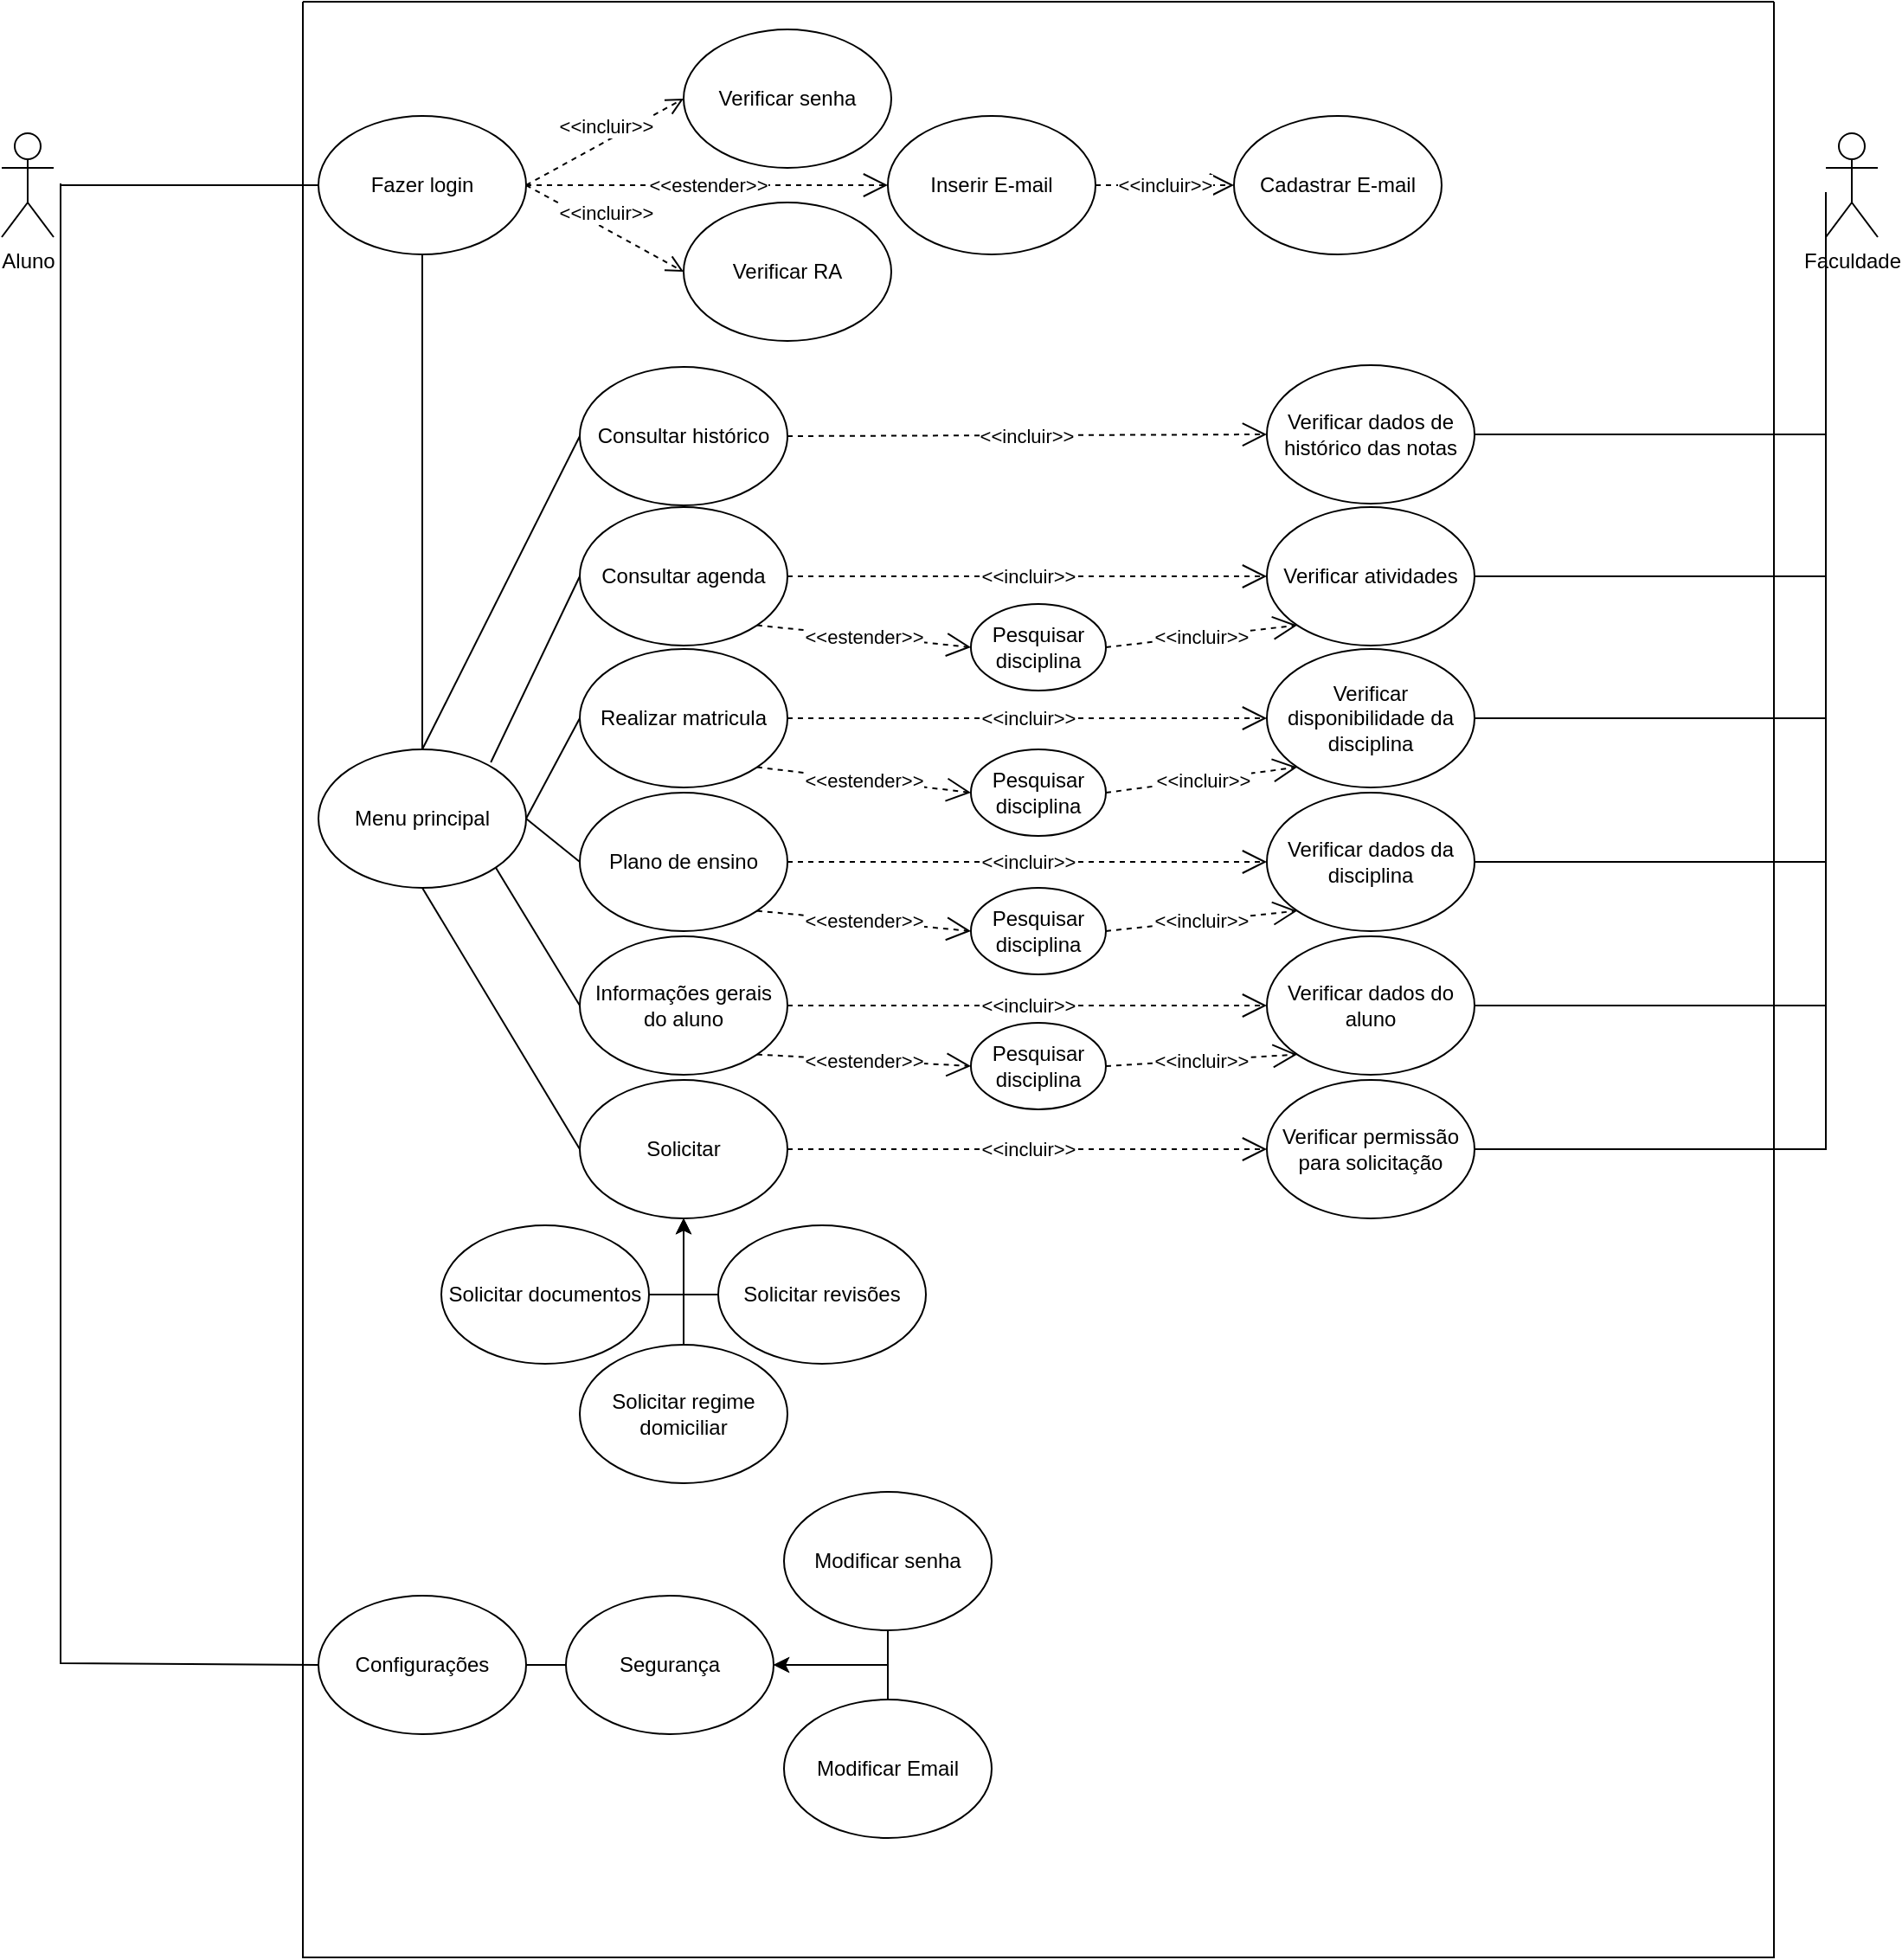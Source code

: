 <mxfile version="24.8.3">
  <diagram name="Página-1" id="MBaVxu1dbhRqtwcA8_li">
    <mxGraphModel dx="1609" dy="894" grid="1" gridSize="10" guides="1" tooltips="1" connect="1" arrows="1" fold="1" page="1" pageScale="1" pageWidth="827" pageHeight="1169" math="0" shadow="0">
      <root>
        <mxCell id="0" />
        <mxCell id="1" parent="0" />
        <mxCell id="7usmHGz6QQpFz3G4BS3i-3" value="Aluno" style="shape=umlActor;verticalLabelPosition=bottom;verticalAlign=top;html=1;outlineConnect=0;" parent="1" vertex="1">
          <mxGeometry x="226" y="226" width="30" height="60" as="geometry" />
        </mxCell>
        <mxCell id="7usmHGz6QQpFz3G4BS3i-4" value="Faculdade" style="shape=umlActor;verticalLabelPosition=bottom;verticalAlign=top;html=1;outlineConnect=0;" parent="1" vertex="1">
          <mxGeometry x="1280" y="226" width="30" height="60" as="geometry" />
        </mxCell>
        <mxCell id="7usmHGz6QQpFz3G4BS3i-7" value="" style="swimlane;startSize=0;" parent="1" vertex="1">
          <mxGeometry x="400" y="150" width="850" height="1130" as="geometry" />
        </mxCell>
        <mxCell id="7usmHGz6QQpFz3G4BS3i-11" value="Fazer login" style="ellipse;whiteSpace=wrap;html=1;" parent="7usmHGz6QQpFz3G4BS3i-7" vertex="1">
          <mxGeometry x="9" y="66" width="120" height="80" as="geometry" />
        </mxCell>
        <mxCell id="7usmHGz6QQpFz3G4BS3i-12" value="Verificar senha" style="ellipse;whiteSpace=wrap;html=1;" parent="7usmHGz6QQpFz3G4BS3i-7" vertex="1">
          <mxGeometry x="220" y="16" width="120" height="80" as="geometry" />
        </mxCell>
        <mxCell id="7usmHGz6QQpFz3G4BS3i-13" value="Verificar RA" style="ellipse;whiteSpace=wrap;html=1;" parent="7usmHGz6QQpFz3G4BS3i-7" vertex="1">
          <mxGeometry x="220" y="116" width="120" height="80" as="geometry" />
        </mxCell>
        <mxCell id="7usmHGz6QQpFz3G4BS3i-15" value="&amp;lt;&amp;lt;incluir&amp;gt;&amp;gt;" style="html=1;verticalAlign=bottom;endArrow=open;dashed=1;endSize=8;curved=0;rounded=0;exitX=1;exitY=0.5;exitDx=0;exitDy=0;entryX=0;entryY=0.5;entryDx=0;entryDy=0;" parent="7usmHGz6QQpFz3G4BS3i-7" source="7usmHGz6QQpFz3G4BS3i-11" target="7usmHGz6QQpFz3G4BS3i-12" edge="1">
          <mxGeometry relative="1" as="geometry">
            <mxPoint x="200" y="116" as="sourcePoint" />
            <mxPoint x="120" y="116" as="targetPoint" />
          </mxGeometry>
        </mxCell>
        <mxCell id="7usmHGz6QQpFz3G4BS3i-16" value="&amp;lt;&amp;lt;incluir&amp;gt;&amp;gt;" style="html=1;verticalAlign=bottom;endArrow=open;dashed=1;endSize=8;curved=0;rounded=0;entryX=0;entryY=0.5;entryDx=0;entryDy=0;exitX=1;exitY=0.5;exitDx=0;exitDy=0;" parent="7usmHGz6QQpFz3G4BS3i-7" source="7usmHGz6QQpFz3G4BS3i-11" target="7usmHGz6QQpFz3G4BS3i-13" edge="1">
          <mxGeometry relative="1" as="geometry">
            <mxPoint x="200" y="116" as="sourcePoint" />
            <mxPoint x="120" y="116" as="targetPoint" />
          </mxGeometry>
        </mxCell>
        <mxCell id="7usmHGz6QQpFz3G4BS3i-22" value="Menu principal" style="ellipse;whiteSpace=wrap;html=1;" parent="7usmHGz6QQpFz3G4BS3i-7" vertex="1">
          <mxGeometry x="9" y="432" width="120" height="80" as="geometry" />
        </mxCell>
        <mxCell id="7usmHGz6QQpFz3G4BS3i-23" value="" style="endArrow=none;html=1;rounded=0;entryX=0.5;entryY=1;entryDx=0;entryDy=0;exitX=0.5;exitY=0;exitDx=0;exitDy=0;" parent="7usmHGz6QQpFz3G4BS3i-7" source="7usmHGz6QQpFz3G4BS3i-22" target="7usmHGz6QQpFz3G4BS3i-11" edge="1">
          <mxGeometry width="50" height="50" relative="1" as="geometry">
            <mxPoint x="329" y="260" as="sourcePoint" />
            <mxPoint x="379" y="210" as="targetPoint" />
          </mxGeometry>
        </mxCell>
        <mxCell id="7usmHGz6QQpFz3G4BS3i-24" value="Realizar matricula" style="ellipse;whiteSpace=wrap;html=1;" parent="7usmHGz6QQpFz3G4BS3i-7" vertex="1">
          <mxGeometry x="160" y="374" width="120" height="80" as="geometry" />
        </mxCell>
        <mxCell id="7usmHGz6QQpFz3G4BS3i-25" value="Consultar histórico" style="ellipse;whiteSpace=wrap;html=1;" parent="7usmHGz6QQpFz3G4BS3i-7" vertex="1">
          <mxGeometry x="160" y="211" width="120" height="80" as="geometry" />
        </mxCell>
        <mxCell id="7usmHGz6QQpFz3G4BS3i-26" value="Consultar agenda" style="ellipse;whiteSpace=wrap;html=1;" parent="7usmHGz6QQpFz3G4BS3i-7" vertex="1">
          <mxGeometry x="160" y="292" width="120" height="80" as="geometry" />
        </mxCell>
        <mxCell id="7usmHGz6QQpFz3G4BS3i-27" value="Segurança" style="ellipse;whiteSpace=wrap;html=1;" parent="7usmHGz6QQpFz3G4BS3i-7" vertex="1">
          <mxGeometry x="152" y="921" width="120" height="80" as="geometry" />
        </mxCell>
        <mxCell id="7usmHGz6QQpFz3G4BS3i-28" value="Solicitar" style="ellipse;whiteSpace=wrap;html=1;" parent="7usmHGz6QQpFz3G4BS3i-7" vertex="1">
          <mxGeometry x="160" y="623" width="120" height="80" as="geometry" />
        </mxCell>
        <mxCell id="7usmHGz6QQpFz3G4BS3i-29" value="Plano de ensino" style="ellipse;whiteSpace=wrap;html=1;" parent="7usmHGz6QQpFz3G4BS3i-7" vertex="1">
          <mxGeometry x="160" y="457" width="120" height="80" as="geometry" />
        </mxCell>
        <mxCell id="7usmHGz6QQpFz3G4BS3i-36" value="Verificar disponibilidade da disciplina" style="ellipse;whiteSpace=wrap;html=1;" parent="7usmHGz6QQpFz3G4BS3i-7" vertex="1">
          <mxGeometry x="557" y="374" width="120" height="80" as="geometry" />
        </mxCell>
        <mxCell id="7usmHGz6QQpFz3G4BS3i-38" value="" style="endArrow=none;html=1;rounded=0;exitX=1;exitY=0.5;exitDx=0;exitDy=0;" parent="7usmHGz6QQpFz3G4BS3i-7" source="7usmHGz6QQpFz3G4BS3i-36" edge="1">
          <mxGeometry width="50" height="50" relative="1" as="geometry">
            <mxPoint x="610" y="170" as="sourcePoint" />
            <mxPoint x="880" y="110" as="targetPoint" />
            <Array as="points">
              <mxPoint x="880" y="414" />
            </Array>
          </mxGeometry>
        </mxCell>
        <mxCell id="eFOMVpMOYIsxK1x8eZZD-1" value="Verificar atividades" style="ellipse;whiteSpace=wrap;html=1;" parent="7usmHGz6QQpFz3G4BS3i-7" vertex="1">
          <mxGeometry x="557" y="292" width="120" height="80" as="geometry" />
        </mxCell>
        <mxCell id="eFOMVpMOYIsxK1x8eZZD-2" value="" style="endArrow=none;html=1;rounded=0;exitX=1;exitY=0.5;exitDx=0;exitDy=0;" parent="7usmHGz6QQpFz3G4BS3i-7" source="eFOMVpMOYIsxK1x8eZZD-1" edge="1">
          <mxGeometry width="50" height="50" relative="1" as="geometry">
            <mxPoint x="380" y="680" as="sourcePoint" />
            <mxPoint x="880" y="110" as="targetPoint" />
            <Array as="points">
              <mxPoint x="880" y="332" />
            </Array>
          </mxGeometry>
        </mxCell>
        <mxCell id="eFOMVpMOYIsxK1x8eZZD-4" value="Verificar dados de histórico das notas" style="ellipse;whiteSpace=wrap;html=1;" parent="7usmHGz6QQpFz3G4BS3i-7" vertex="1">
          <mxGeometry x="557" y="210" width="120" height="80" as="geometry" />
        </mxCell>
        <mxCell id="eFOMVpMOYIsxK1x8eZZD-8" value="&amp;lt;&amp;lt;incluir&amp;gt;&amp;gt;" style="endArrow=open;endSize=12;dashed=1;html=1;rounded=0;exitX=1;exitY=0.5;exitDx=0;exitDy=0;entryX=0;entryY=0.5;entryDx=0;entryDy=0;" parent="7usmHGz6QQpFz3G4BS3i-7" source="7usmHGz6QQpFz3G4BS3i-25" target="eFOMVpMOYIsxK1x8eZZD-4" edge="1">
          <mxGeometry width="160" relative="1" as="geometry">
            <mxPoint x="460" y="170" as="sourcePoint" />
            <mxPoint x="620" y="170" as="targetPoint" />
          </mxGeometry>
        </mxCell>
        <mxCell id="eFOMVpMOYIsxK1x8eZZD-10" value="&amp;lt;&amp;lt;incluir&amp;gt;&amp;gt;" style="endArrow=open;endSize=12;dashed=1;html=1;rounded=0;exitX=1;exitY=0.5;exitDx=0;exitDy=0;entryX=0;entryY=0.5;entryDx=0;entryDy=0;" parent="7usmHGz6QQpFz3G4BS3i-7" source="7usmHGz6QQpFz3G4BS3i-26" target="eFOMVpMOYIsxK1x8eZZD-1" edge="1">
          <mxGeometry width="160" relative="1" as="geometry">
            <mxPoint x="200" y="430" as="sourcePoint" />
            <mxPoint x="360" y="430" as="targetPoint" />
          </mxGeometry>
        </mxCell>
        <mxCell id="eFOMVpMOYIsxK1x8eZZD-11" value="&amp;lt;&amp;lt;incluir&amp;gt;&amp;gt;" style="endArrow=open;endSize=12;dashed=1;html=1;rounded=0;entryX=0;entryY=0.5;entryDx=0;entryDy=0;exitX=1;exitY=0.5;exitDx=0;exitDy=0;" parent="7usmHGz6QQpFz3G4BS3i-7" source="7usmHGz6QQpFz3G4BS3i-24" target="7usmHGz6QQpFz3G4BS3i-36" edge="1">
          <mxGeometry width="160" relative="1" as="geometry">
            <mxPoint x="280" y="430" as="sourcePoint" />
            <mxPoint x="360" y="430" as="targetPoint" />
          </mxGeometry>
        </mxCell>
        <mxCell id="eFOMVpMOYIsxK1x8eZZD-16" style="edgeStyle=orthogonalEdgeStyle;rounded=0;orthogonalLoop=1;jettySize=auto;html=1;exitX=1;exitY=0.5;exitDx=0;exitDy=0;" parent="7usmHGz6QQpFz3G4BS3i-7" source="eFOMVpMOYIsxK1x8eZZD-13" target="7usmHGz6QQpFz3G4BS3i-28" edge="1">
          <mxGeometry relative="1" as="geometry" />
        </mxCell>
        <mxCell id="eFOMVpMOYIsxK1x8eZZD-13" value="Solicitar documentos" style="ellipse;whiteSpace=wrap;html=1;" parent="7usmHGz6QQpFz3G4BS3i-7" vertex="1">
          <mxGeometry x="80" y="707" width="120" height="80" as="geometry" />
        </mxCell>
        <mxCell id="eFOMVpMOYIsxK1x8eZZD-14" value="" style="endArrow=none;html=1;rounded=0;exitX=1;exitY=0.5;exitDx=0;exitDy=0;" parent="7usmHGz6QQpFz3G4BS3i-7" source="eFOMVpMOYIsxK1x8eZZD-4" edge="1">
          <mxGeometry width="50" height="50" relative="1" as="geometry">
            <mxPoint x="510" y="250" as="sourcePoint" />
            <mxPoint x="880" y="110" as="targetPoint" />
            <Array as="points">
              <mxPoint x="880" y="250" />
            </Array>
          </mxGeometry>
        </mxCell>
        <mxCell id="eFOMVpMOYIsxK1x8eZZD-17" style="edgeStyle=orthogonalEdgeStyle;rounded=0;orthogonalLoop=1;jettySize=auto;html=1;exitX=0;exitY=0.5;exitDx=0;exitDy=0;entryX=0.5;entryY=1;entryDx=0;entryDy=0;" parent="7usmHGz6QQpFz3G4BS3i-7" source="eFOMVpMOYIsxK1x8eZZD-15" target="7usmHGz6QQpFz3G4BS3i-28" edge="1">
          <mxGeometry relative="1" as="geometry" />
        </mxCell>
        <mxCell id="eFOMVpMOYIsxK1x8eZZD-15" value="Solicitar revisões" style="ellipse;whiteSpace=wrap;html=1;" parent="7usmHGz6QQpFz3G4BS3i-7" vertex="1">
          <mxGeometry x="240" y="707" width="120" height="80" as="geometry" />
        </mxCell>
        <mxCell id="eFOMVpMOYIsxK1x8eZZD-18" value="Configurações" style="ellipse;whiteSpace=wrap;html=1;" parent="7usmHGz6QQpFz3G4BS3i-7" vertex="1">
          <mxGeometry x="9" y="921" width="120" height="80" as="geometry" />
        </mxCell>
        <mxCell id="eFOMVpMOYIsxK1x8eZZD-20" value="" style="endArrow=none;html=1;rounded=0;exitX=1;exitY=0.5;exitDx=0;exitDy=0;entryX=0;entryY=0.5;entryDx=0;entryDy=0;" parent="7usmHGz6QQpFz3G4BS3i-7" source="eFOMVpMOYIsxK1x8eZZD-18" target="7usmHGz6QQpFz3G4BS3i-27" edge="1">
          <mxGeometry width="50" height="50" relative="1" as="geometry">
            <mxPoint x="350" y="780" as="sourcePoint" />
            <mxPoint x="400" y="730" as="targetPoint" />
          </mxGeometry>
        </mxCell>
        <mxCell id="eFOMVpMOYIsxK1x8eZZD-26" style="edgeStyle=orthogonalEdgeStyle;rounded=0;orthogonalLoop=1;jettySize=auto;html=1;exitX=0.5;exitY=1;exitDx=0;exitDy=0;entryX=1;entryY=0.5;entryDx=0;entryDy=0;" parent="7usmHGz6QQpFz3G4BS3i-7" source="eFOMVpMOYIsxK1x8eZZD-21" target="7usmHGz6QQpFz3G4BS3i-27" edge="1">
          <mxGeometry relative="1" as="geometry" />
        </mxCell>
        <mxCell id="eFOMVpMOYIsxK1x8eZZD-21" value="Modificar senha" style="ellipse;whiteSpace=wrap;html=1;" parent="7usmHGz6QQpFz3G4BS3i-7" vertex="1">
          <mxGeometry x="278" y="861" width="120" height="80" as="geometry" />
        </mxCell>
        <mxCell id="eFOMVpMOYIsxK1x8eZZD-28" style="edgeStyle=orthogonalEdgeStyle;rounded=0;orthogonalLoop=1;jettySize=auto;html=1;exitX=0.5;exitY=0;exitDx=0;exitDy=0;entryX=1;entryY=0.5;entryDx=0;entryDy=0;" parent="7usmHGz6QQpFz3G4BS3i-7" source="eFOMVpMOYIsxK1x8eZZD-22" target="7usmHGz6QQpFz3G4BS3i-27" edge="1">
          <mxGeometry relative="1" as="geometry" />
        </mxCell>
        <mxCell id="eFOMVpMOYIsxK1x8eZZD-22" value="Modificar Email" style="ellipse;whiteSpace=wrap;html=1;" parent="7usmHGz6QQpFz3G4BS3i-7" vertex="1">
          <mxGeometry x="278" y="981" width="120" height="80" as="geometry" />
        </mxCell>
        <mxCell id="eFOMVpMOYIsxK1x8eZZD-29" value="Inserir E-mail" style="ellipse;whiteSpace=wrap;html=1;" parent="7usmHGz6QQpFz3G4BS3i-7" vertex="1">
          <mxGeometry x="338" y="66" width="120" height="80" as="geometry" />
        </mxCell>
        <mxCell id="eFOMVpMOYIsxK1x8eZZD-30" value="&amp;lt;&amp;lt;estender&amp;gt;&amp;gt;" style="endArrow=open;endSize=12;dashed=1;html=1;rounded=0;exitX=1;exitY=0.5;exitDx=0;exitDy=0;entryX=0;entryY=0.5;entryDx=0;entryDy=0;" parent="7usmHGz6QQpFz3G4BS3i-7" source="7usmHGz6QQpFz3G4BS3i-11" target="eFOMVpMOYIsxK1x8eZZD-29" edge="1">
          <mxGeometry width="160" relative="1" as="geometry">
            <mxPoint x="430" y="190" as="sourcePoint" />
            <mxPoint x="590" y="190" as="targetPoint" />
          </mxGeometry>
        </mxCell>
        <mxCell id="eFOMVpMOYIsxK1x8eZZD-33" value="Verificar dados da disciplina" style="ellipse;whiteSpace=wrap;html=1;" parent="7usmHGz6QQpFz3G4BS3i-7" vertex="1">
          <mxGeometry x="557" y="457" width="120" height="80" as="geometry" />
        </mxCell>
        <mxCell id="eFOMVpMOYIsxK1x8eZZD-34" value="&amp;lt;&amp;lt;incluir&amp;gt;&amp;gt;" style="endArrow=open;endSize=12;dashed=1;html=1;rounded=0;exitX=1;exitY=0.5;exitDx=0;exitDy=0;entryX=0;entryY=0.5;entryDx=0;entryDy=0;" parent="7usmHGz6QQpFz3G4BS3i-7" source="7usmHGz6QQpFz3G4BS3i-29" target="eFOMVpMOYIsxK1x8eZZD-33" edge="1">
          <mxGeometry width="160" relative="1" as="geometry">
            <mxPoint x="430" y="600" as="sourcePoint" />
            <mxPoint x="590" y="600" as="targetPoint" />
          </mxGeometry>
        </mxCell>
        <mxCell id="eFOMVpMOYIsxK1x8eZZD-36" value="" style="endArrow=none;html=1;rounded=0;exitX=1;exitY=0.5;exitDx=0;exitDy=0;" parent="7usmHGz6QQpFz3G4BS3i-7" source="eFOMVpMOYIsxK1x8eZZD-33" edge="1">
          <mxGeometry width="50" height="50" relative="1" as="geometry">
            <mxPoint x="480" y="720" as="sourcePoint" />
            <mxPoint x="880" y="110" as="targetPoint" />
            <Array as="points">
              <mxPoint x="880" y="497" />
            </Array>
          </mxGeometry>
        </mxCell>
        <mxCell id="eFOMVpMOYIsxK1x8eZZD-37" value="Verificar permissão para solicitação" style="ellipse;whiteSpace=wrap;html=1;" parent="7usmHGz6QQpFz3G4BS3i-7" vertex="1">
          <mxGeometry x="557" y="623" width="120" height="80" as="geometry" />
        </mxCell>
        <mxCell id="eFOMVpMOYIsxK1x8eZZD-38" value="&amp;lt;&amp;lt;incluir&amp;gt;&amp;gt;" style="endArrow=open;endSize=12;dashed=1;html=1;rounded=0;exitX=1;exitY=0.5;exitDx=0;exitDy=0;entryX=0;entryY=0.5;entryDx=0;entryDy=0;" parent="7usmHGz6QQpFz3G4BS3i-7" source="7usmHGz6QQpFz3G4BS3i-28" target="eFOMVpMOYIsxK1x8eZZD-37" edge="1">
          <mxGeometry width="160" relative="1" as="geometry">
            <mxPoint x="520" y="662" as="sourcePoint" />
            <mxPoint x="680" y="662" as="targetPoint" />
          </mxGeometry>
        </mxCell>
        <mxCell id="eFOMVpMOYIsxK1x8eZZD-40" value="" style="endArrow=none;html=1;rounded=0;exitX=1;exitY=0.5;exitDx=0;exitDy=0;" parent="7usmHGz6QQpFz3G4BS3i-7" source="eFOMVpMOYIsxK1x8eZZD-37" edge="1">
          <mxGeometry width="50" height="50" relative="1" as="geometry">
            <mxPoint x="640" y="690" as="sourcePoint" />
            <mxPoint x="880" y="110" as="targetPoint" />
            <Array as="points">
              <mxPoint x="880" y="663" />
            </Array>
          </mxGeometry>
        </mxCell>
        <mxCell id="eFOMVpMOYIsxK1x8eZZD-42" style="edgeStyle=orthogonalEdgeStyle;rounded=0;orthogonalLoop=1;jettySize=auto;html=1;exitX=0.5;exitY=0;exitDx=0;exitDy=0;entryX=0.5;entryY=1;entryDx=0;entryDy=0;" parent="7usmHGz6QQpFz3G4BS3i-7" source="eFOMVpMOYIsxK1x8eZZD-41" target="7usmHGz6QQpFz3G4BS3i-28" edge="1">
          <mxGeometry relative="1" as="geometry" />
        </mxCell>
        <mxCell id="eFOMVpMOYIsxK1x8eZZD-41" value="Solicitar regime domiciliar" style="ellipse;whiteSpace=wrap;html=1;" parent="7usmHGz6QQpFz3G4BS3i-7" vertex="1">
          <mxGeometry x="160" y="776" width="120" height="80" as="geometry" />
        </mxCell>
        <mxCell id="eFOMVpMOYIsxK1x8eZZD-43" value="Informações gerais do aluno" style="ellipse;whiteSpace=wrap;html=1;" parent="7usmHGz6QQpFz3G4BS3i-7" vertex="1">
          <mxGeometry x="160" y="540" width="120" height="80" as="geometry" />
        </mxCell>
        <mxCell id="eFOMVpMOYIsxK1x8eZZD-44" value="Verificar dados do aluno" style="ellipse;whiteSpace=wrap;html=1;" parent="7usmHGz6QQpFz3G4BS3i-7" vertex="1">
          <mxGeometry x="557" y="540" width="120" height="80" as="geometry" />
        </mxCell>
        <mxCell id="eFOMVpMOYIsxK1x8eZZD-45" value="&amp;lt;&amp;lt;incluir&amp;gt;&amp;gt;" style="endArrow=open;endSize=12;dashed=1;html=1;rounded=0;exitX=1;exitY=0.5;exitDx=0;exitDy=0;entryX=0;entryY=0.5;entryDx=0;entryDy=0;" parent="7usmHGz6QQpFz3G4BS3i-7" source="eFOMVpMOYIsxK1x8eZZD-43" target="eFOMVpMOYIsxK1x8eZZD-44" edge="1">
          <mxGeometry width="160" relative="1" as="geometry">
            <mxPoint x="370" y="640" as="sourcePoint" />
            <mxPoint x="530" y="640" as="targetPoint" />
          </mxGeometry>
        </mxCell>
        <mxCell id="eFOMVpMOYIsxK1x8eZZD-47" value="" style="endArrow=none;html=1;rounded=0;exitX=1;exitY=0.5;exitDx=0;exitDy=0;entryX=0;entryY=0.5;entryDx=0;entryDy=0;" parent="7usmHGz6QQpFz3G4BS3i-7" source="7usmHGz6QQpFz3G4BS3i-22" target="7usmHGz6QQpFz3G4BS3i-24" edge="1">
          <mxGeometry width="50" height="50" relative="1" as="geometry">
            <mxPoint x="102" y="440" as="sourcePoint" />
            <mxPoint x="152" y="390" as="targetPoint" />
          </mxGeometry>
        </mxCell>
        <mxCell id="eFOMVpMOYIsxK1x8eZZD-48" value="" style="endArrow=none;html=1;rounded=0;entryX=0;entryY=0.5;entryDx=0;entryDy=0;exitX=1;exitY=0.5;exitDx=0;exitDy=0;" parent="7usmHGz6QQpFz3G4BS3i-7" source="7usmHGz6QQpFz3G4BS3i-22" target="7usmHGz6QQpFz3G4BS3i-29" edge="1">
          <mxGeometry width="50" height="50" relative="1" as="geometry">
            <mxPoint x="60" y="600" as="sourcePoint" />
            <mxPoint x="110" y="550" as="targetPoint" />
          </mxGeometry>
        </mxCell>
        <mxCell id="eFOMVpMOYIsxK1x8eZZD-49" value="" style="endArrow=none;html=1;rounded=0;exitX=0.83;exitY=0.094;exitDx=0;exitDy=0;exitPerimeter=0;entryX=0;entryY=0.5;entryDx=0;entryDy=0;" parent="7usmHGz6QQpFz3G4BS3i-7" source="7usmHGz6QQpFz3G4BS3i-22" target="7usmHGz6QQpFz3G4BS3i-26" edge="1">
          <mxGeometry width="50" height="50" relative="1" as="geometry">
            <mxPoint x="90" y="430" as="sourcePoint" />
            <mxPoint x="140" y="380" as="targetPoint" />
          </mxGeometry>
        </mxCell>
        <mxCell id="eFOMVpMOYIsxK1x8eZZD-50" value="" style="endArrow=none;html=1;rounded=0;entryX=1;entryY=1;entryDx=0;entryDy=0;exitX=0;exitY=0.5;exitDx=0;exitDy=0;" parent="7usmHGz6QQpFz3G4BS3i-7" source="eFOMVpMOYIsxK1x8eZZD-43" target="7usmHGz6QQpFz3G4BS3i-22" edge="1">
          <mxGeometry width="50" height="50" relative="1" as="geometry">
            <mxPoint x="70" y="610" as="sourcePoint" />
            <mxPoint x="120" y="560" as="targetPoint" />
          </mxGeometry>
        </mxCell>
        <mxCell id="eFOMVpMOYIsxK1x8eZZD-51" value="" style="endArrow=none;html=1;rounded=0;entryX=0.5;entryY=1;entryDx=0;entryDy=0;exitX=0;exitY=0.5;exitDx=0;exitDy=0;" parent="7usmHGz6QQpFz3G4BS3i-7" source="7usmHGz6QQpFz3G4BS3i-28" target="7usmHGz6QQpFz3G4BS3i-22" edge="1">
          <mxGeometry width="50" height="50" relative="1" as="geometry">
            <mxPoint x="44" y="660" as="sourcePoint" />
            <mxPoint x="94" y="610" as="targetPoint" />
          </mxGeometry>
        </mxCell>
        <mxCell id="eFOMVpMOYIsxK1x8eZZD-52" value="" style="endArrow=none;html=1;rounded=0;entryX=0;entryY=0.5;entryDx=0;entryDy=0;exitX=0.5;exitY=0;exitDx=0;exitDy=0;" parent="7usmHGz6QQpFz3G4BS3i-7" source="7usmHGz6QQpFz3G4BS3i-22" target="7usmHGz6QQpFz3G4BS3i-25" edge="1">
          <mxGeometry width="50" height="50" relative="1" as="geometry">
            <mxPoint x="70" y="450" as="sourcePoint" />
            <mxPoint x="140" y="320" as="targetPoint" />
          </mxGeometry>
        </mxCell>
        <mxCell id="eFOMVpMOYIsxK1x8eZZD-53" value="Cadastrar E-mail" style="ellipse;whiteSpace=wrap;html=1;" parent="7usmHGz6QQpFz3G4BS3i-7" vertex="1">
          <mxGeometry x="538" y="66" width="120" height="80" as="geometry" />
        </mxCell>
        <mxCell id="eFOMVpMOYIsxK1x8eZZD-54" value="&amp;lt;&amp;lt;incluir&amp;gt;&amp;gt;" style="endArrow=open;endSize=12;dashed=1;html=1;rounded=0;exitX=1;exitY=0.5;exitDx=0;exitDy=0;entryX=0;entryY=0.5;entryDx=0;entryDy=0;" parent="7usmHGz6QQpFz3G4BS3i-7" source="eFOMVpMOYIsxK1x8eZZD-29" target="eFOMVpMOYIsxK1x8eZZD-53" edge="1">
          <mxGeometry width="160" relative="1" as="geometry">
            <mxPoint x="450" y="150" as="sourcePoint" />
            <mxPoint x="610" y="150" as="targetPoint" />
          </mxGeometry>
        </mxCell>
        <mxCell id="vh2Jy7fBck1dWVYrYNoS-1" value="Pesquisar disciplina" style="ellipse;whiteSpace=wrap;html=1;" parent="7usmHGz6QQpFz3G4BS3i-7" vertex="1">
          <mxGeometry x="386" y="348" width="78" height="50" as="geometry" />
        </mxCell>
        <mxCell id="vh2Jy7fBck1dWVYrYNoS-5" value="&amp;lt;&amp;lt;estender&amp;gt;&amp;gt;" style="endArrow=open;endSize=12;dashed=1;html=1;rounded=0;exitX=1;exitY=1;exitDx=0;exitDy=0;entryX=0;entryY=0.5;entryDx=0;entryDy=0;" parent="7usmHGz6QQpFz3G4BS3i-7" source="7usmHGz6QQpFz3G4BS3i-26" target="vh2Jy7fBck1dWVYrYNoS-1" edge="1">
          <mxGeometry width="160" relative="1" as="geometry">
            <mxPoint x="260" y="380" as="sourcePoint" />
            <mxPoint x="420" y="380" as="targetPoint" />
          </mxGeometry>
        </mxCell>
        <mxCell id="vh2Jy7fBck1dWVYrYNoS-6" value="Pesquisar disciplina" style="ellipse;whiteSpace=wrap;html=1;" parent="7usmHGz6QQpFz3G4BS3i-7" vertex="1">
          <mxGeometry x="386" y="432" width="78" height="50" as="geometry" />
        </mxCell>
        <mxCell id="vh2Jy7fBck1dWVYrYNoS-7" value="&amp;lt;&amp;lt;estender&amp;gt;&amp;gt;" style="endArrow=open;endSize=12;dashed=1;html=1;rounded=0;exitX=1;exitY=1;exitDx=0;exitDy=0;entryX=0;entryY=0.5;entryDx=0;entryDy=0;" parent="7usmHGz6QQpFz3G4BS3i-7" source="7usmHGz6QQpFz3G4BS3i-24" target="vh2Jy7fBck1dWVYrYNoS-6" edge="1">
          <mxGeometry width="160" relative="1" as="geometry">
            <mxPoint x="440" y="480" as="sourcePoint" />
            <mxPoint x="600" y="480" as="targetPoint" />
          </mxGeometry>
        </mxCell>
        <mxCell id="vh2Jy7fBck1dWVYrYNoS-8" value="Pesquisar disciplina" style="ellipse;whiteSpace=wrap;html=1;" parent="7usmHGz6QQpFz3G4BS3i-7" vertex="1">
          <mxGeometry x="386" y="512" width="78" height="50" as="geometry" />
        </mxCell>
        <mxCell id="vh2Jy7fBck1dWVYrYNoS-9" value="&amp;lt;&amp;lt;estender&amp;gt;&amp;gt;" style="endArrow=open;endSize=12;dashed=1;html=1;rounded=0;exitX=1;exitY=1;exitDx=0;exitDy=0;entryX=0;entryY=0.5;entryDx=0;entryDy=0;" parent="7usmHGz6QQpFz3G4BS3i-7" source="7usmHGz6QQpFz3G4BS3i-29" target="vh2Jy7fBck1dWVYrYNoS-8" edge="1">
          <mxGeometry width="160" relative="1" as="geometry">
            <mxPoint x="262" y="547" as="sourcePoint" />
            <mxPoint x="370" y="562" as="targetPoint" />
          </mxGeometry>
        </mxCell>
        <mxCell id="vh2Jy7fBck1dWVYrYNoS-10" value="Pesquisar disciplina" style="ellipse;whiteSpace=wrap;html=1;" parent="7usmHGz6QQpFz3G4BS3i-7" vertex="1">
          <mxGeometry x="386" y="590" width="78" height="50" as="geometry" />
        </mxCell>
        <mxCell id="vh2Jy7fBck1dWVYrYNoS-11" value="&amp;lt;&amp;lt;estender&amp;gt;&amp;gt;" style="endArrow=open;endSize=12;dashed=1;html=1;rounded=0;exitX=1;exitY=1;exitDx=0;exitDy=0;entryX=0;entryY=0.5;entryDx=0;entryDy=0;" parent="7usmHGz6QQpFz3G4BS3i-7" source="eFOMVpMOYIsxK1x8eZZD-43" target="vh2Jy7fBck1dWVYrYNoS-10" edge="1">
          <mxGeometry width="160" relative="1" as="geometry">
            <mxPoint x="262" y="623" as="sourcePoint" />
            <mxPoint x="370" y="635" as="targetPoint" />
          </mxGeometry>
        </mxCell>
        <mxCell id="a6U0v3ehmRbEXnAPFnZw-1" value="&amp;lt;&amp;lt;incluir&amp;gt;&amp;gt;" style="endArrow=open;endSize=12;dashed=1;html=1;rounded=0;entryX=0;entryY=1;entryDx=0;entryDy=0;exitX=1;exitY=0.5;exitDx=0;exitDy=0;" edge="1" parent="7usmHGz6QQpFz3G4BS3i-7" source="vh2Jy7fBck1dWVYrYNoS-1" target="eFOMVpMOYIsxK1x8eZZD-1">
          <mxGeometry width="160" relative="1" as="geometry">
            <mxPoint x="272" y="370" as="sourcePoint" />
            <mxPoint x="369" y="383" as="targetPoint" />
          </mxGeometry>
        </mxCell>
        <mxCell id="a6U0v3ehmRbEXnAPFnZw-2" value="&amp;lt;&amp;lt;incluir&amp;gt;&amp;gt;" style="endArrow=open;endSize=12;dashed=1;html=1;rounded=0;entryX=0;entryY=1;entryDx=0;entryDy=0;exitX=1;exitY=0.5;exitDx=0;exitDy=0;" edge="1" parent="7usmHGz6QQpFz3G4BS3i-7" source="vh2Jy7fBck1dWVYrYNoS-6" target="7usmHGz6QQpFz3G4BS3i-36">
          <mxGeometry width="160" relative="1" as="geometry">
            <mxPoint x="470" y="470" as="sourcePoint" />
            <mxPoint x="581" y="457" as="targetPoint" />
          </mxGeometry>
        </mxCell>
        <mxCell id="a6U0v3ehmRbEXnAPFnZw-3" value="&amp;lt;&amp;lt;incluir&amp;gt;&amp;gt;" style="endArrow=open;endSize=12;dashed=1;html=1;rounded=0;entryX=0;entryY=1;entryDx=0;entryDy=0;exitX=1;exitY=0.5;exitDx=0;exitDy=0;" edge="1" parent="7usmHGz6QQpFz3G4BS3i-7" source="vh2Jy7fBck1dWVYrYNoS-8" target="eFOMVpMOYIsxK1x8eZZD-33">
          <mxGeometry width="160" relative="1" as="geometry">
            <mxPoint x="470" y="552" as="sourcePoint" />
            <mxPoint x="581" y="537" as="targetPoint" />
          </mxGeometry>
        </mxCell>
        <mxCell id="a6U0v3ehmRbEXnAPFnZw-69" value="&amp;lt;&amp;lt;incluir&amp;gt;&amp;gt;" style="endArrow=open;endSize=12;dashed=1;html=1;rounded=0;entryX=0;entryY=1;entryDx=0;entryDy=0;exitX=1;exitY=0.5;exitDx=0;exitDy=0;" edge="1" parent="7usmHGz6QQpFz3G4BS3i-7" source="vh2Jy7fBck1dWVYrYNoS-10" target="eFOMVpMOYIsxK1x8eZZD-44">
          <mxGeometry width="160" relative="1" as="geometry">
            <mxPoint x="458" y="632" as="sourcePoint" />
            <mxPoint x="569" y="620" as="targetPoint" />
          </mxGeometry>
        </mxCell>
        <mxCell id="7usmHGz6QQpFz3G4BS3i-19" value="" style="endArrow=none;html=1;rounded=0;entryX=0;entryY=0.5;entryDx=0;entryDy=0;" parent="1" target="7usmHGz6QQpFz3G4BS3i-11" edge="1">
          <mxGeometry width="50" height="50" relative="1" as="geometry">
            <mxPoint x="260" y="256" as="sourcePoint" />
            <mxPoint x="290" y="310" as="targetPoint" />
          </mxGeometry>
        </mxCell>
        <mxCell id="eFOMVpMOYIsxK1x8eZZD-19" value="" style="endArrow=none;html=1;rounded=0;exitX=0;exitY=0.5;exitDx=0;exitDy=0;" parent="1" source="eFOMVpMOYIsxK1x8eZZD-18" edge="1">
          <mxGeometry width="50" height="50" relative="1" as="geometry">
            <mxPoint x="369.0" y="1055" as="sourcePoint" />
            <mxPoint x="260" y="255" as="targetPoint" />
            <Array as="points">
              <mxPoint x="260" y="1110" />
            </Array>
          </mxGeometry>
        </mxCell>
        <mxCell id="eFOMVpMOYIsxK1x8eZZD-46" value="" style="endArrow=none;html=1;rounded=0;entryX=1;entryY=0.5;entryDx=0;entryDy=0;" parent="1" target="eFOMVpMOYIsxK1x8eZZD-44" edge="1">
          <mxGeometry width="50" height="50" relative="1" as="geometry">
            <mxPoint x="1280" y="260" as="sourcePoint" />
            <mxPoint x="740" y="590" as="targetPoint" />
            <Array as="points">
              <mxPoint x="1280" y="730" />
            </Array>
          </mxGeometry>
        </mxCell>
      </root>
    </mxGraphModel>
  </diagram>
</mxfile>
